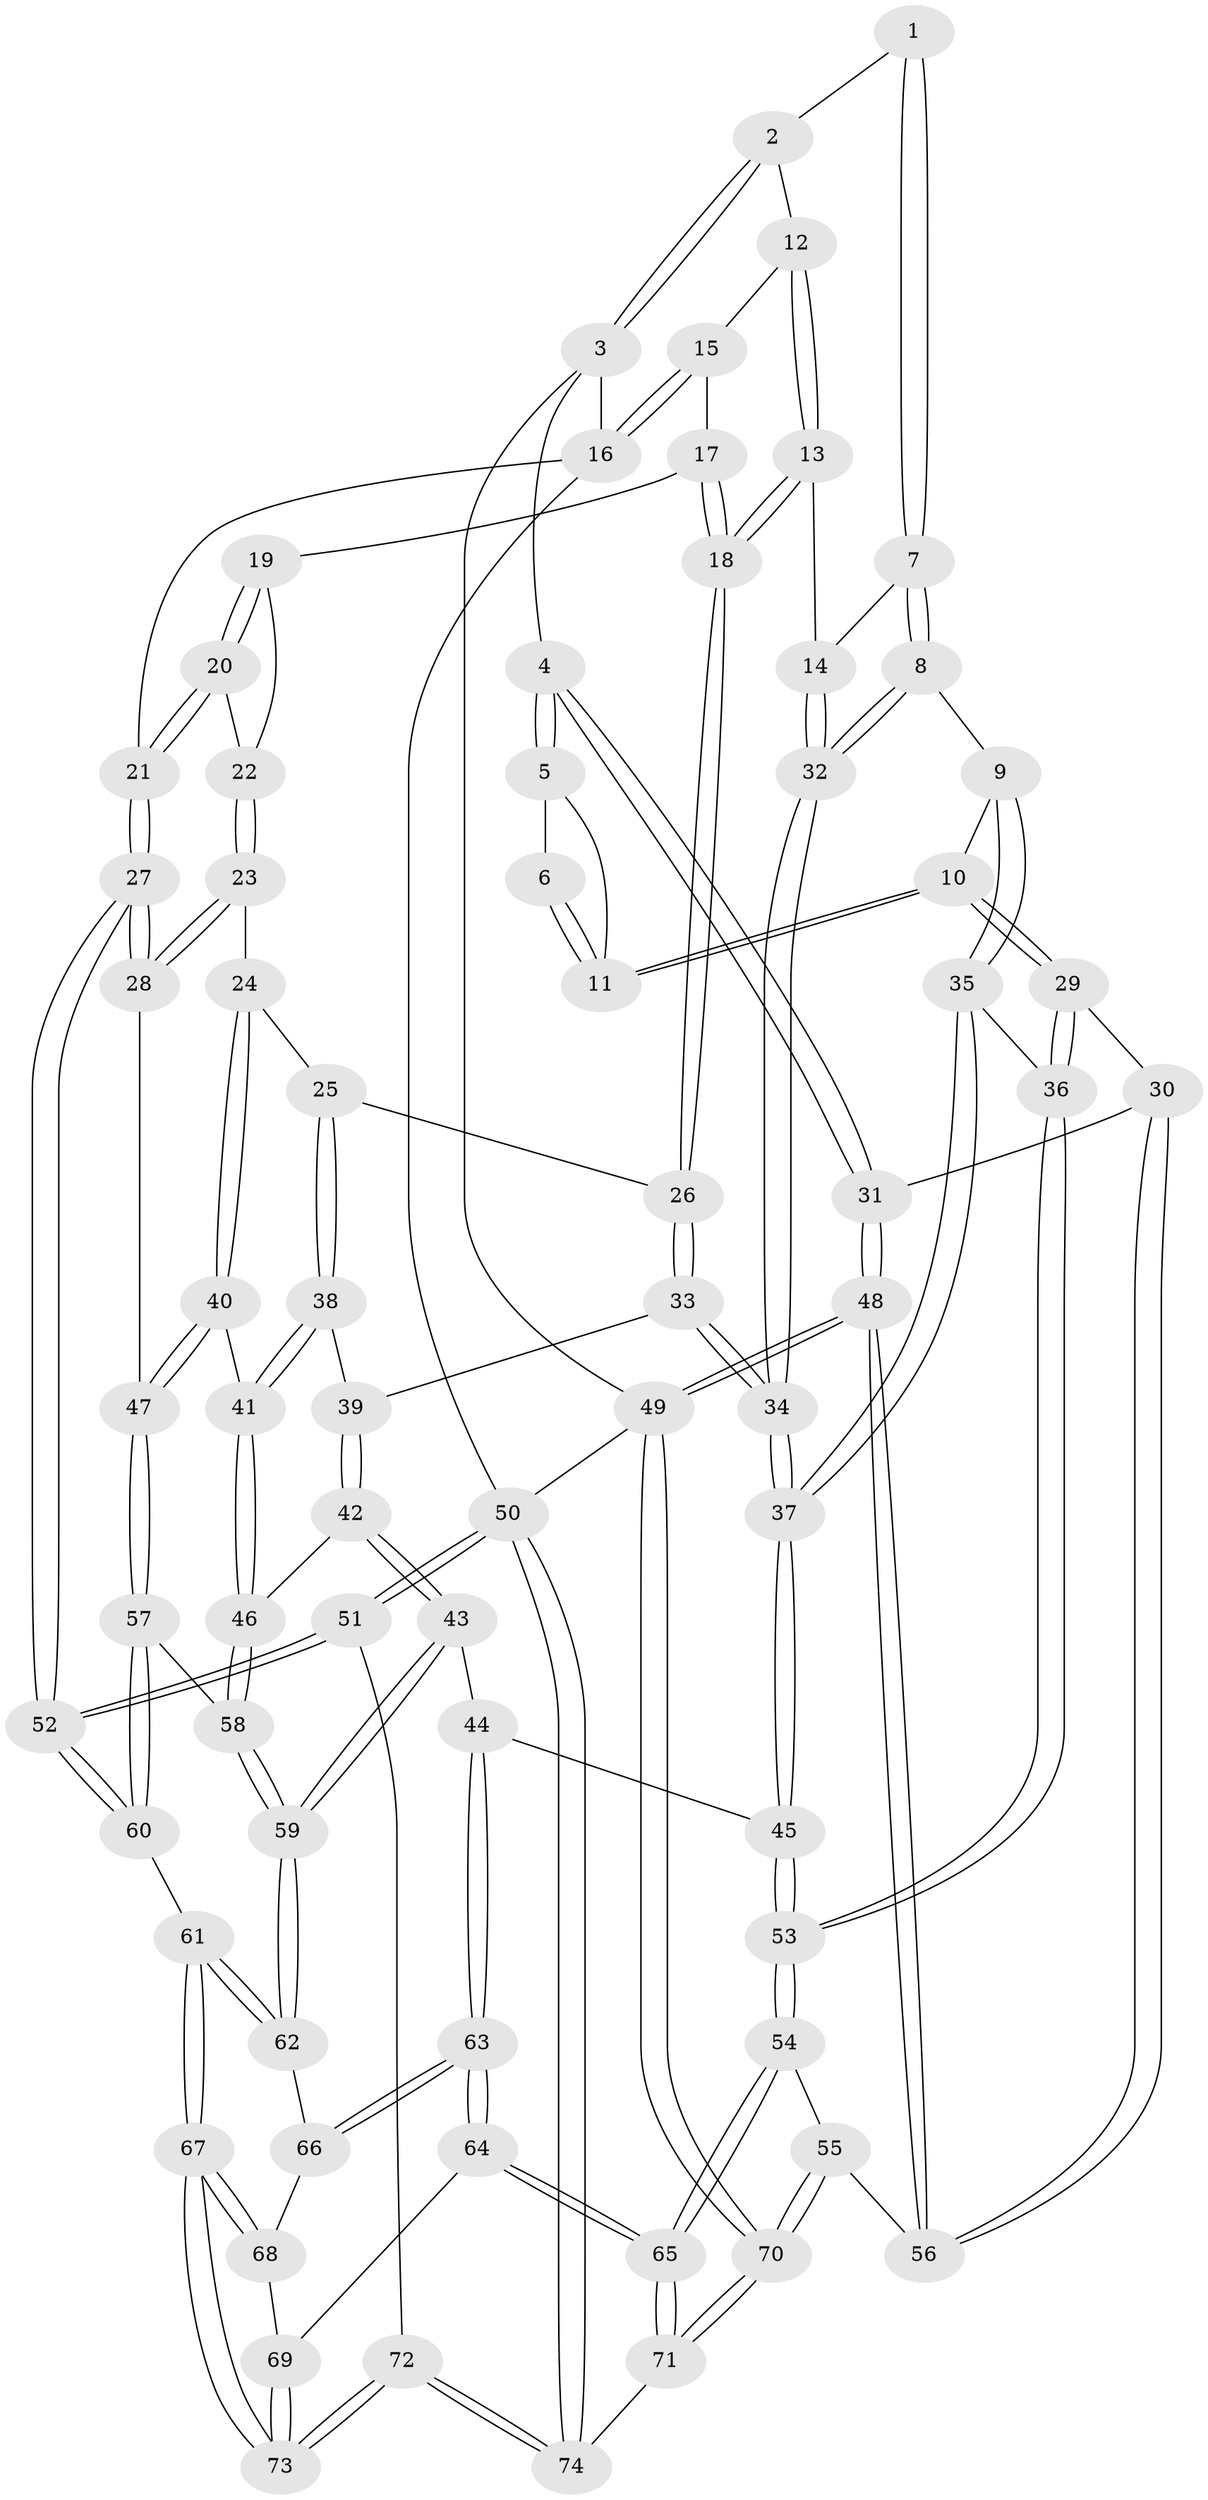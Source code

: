// coarse degree distribution, {3: 0.3181818181818182, 5: 0.13636363636363635, 2: 0.045454545454545456, 6: 0.045454545454545456, 7: 0.09090909090909091, 4: 0.2727272727272727, 8: 0.09090909090909091}
// Generated by graph-tools (version 1.1) at 2025/21/03/04/25 18:21:20]
// undirected, 74 vertices, 182 edges
graph export_dot {
graph [start="1"]
  node [color=gray90,style=filled];
  1 [pos="+0.24562046128892204+0.00789583655621122"];
  2 [pos="+0.29037727989044426+0"];
  3 [pos="+0+0"];
  4 [pos="+0+0"];
  5 [pos="+1.4310139841819565e-05+0"];
  6 [pos="+0.18262288087588097+0.033747260020558174"];
  7 [pos="+0.2500464841478434+0.02995525624241265"];
  8 [pos="+0.24340217061694583+0.1696921488600082"];
  9 [pos="+0.2010452734517173+0.17283303746534096"];
  10 [pos="+0.1525205934099751+0.16795446217961593"];
  11 [pos="+0.1357611297153816+0.137358344764577"];
  12 [pos="+0.5256859450553418+0"];
  13 [pos="+0.5043970374603027+0.06424718978915596"];
  14 [pos="+0.4759712788598911+0.1033498255632082"];
  15 [pos="+0.7682449193540474+0"];
  16 [pos="+1+0"];
  17 [pos="+0.7948137583900392+0.07258017374698426"];
  18 [pos="+0.6880240832382725+0.18029593746233996"];
  19 [pos="+0.8001890022435586+0.07682096079223924"];
  20 [pos="+1+0.06884179404614961"];
  21 [pos="+1+0.01665131255747645"];
  22 [pos="+0.8481372291695561+0.13491044910355493"];
  23 [pos="+0.8956523881459384+0.27430804786206153"];
  24 [pos="+0.8311179802772403+0.27190472704900454"];
  25 [pos="+0.7333491108342668+0.25752459949957585"];
  26 [pos="+0.7026710469457766+0.23061895626925374"];
  27 [pos="+1+0.26382813446295633"];
  28 [pos="+0.924799312888563+0.28915822173637074"];
  29 [pos="+0.01366704525965411+0.29408525975773264"];
  30 [pos="+0.004907886486823434+0.2943755804252941"];
  31 [pos="+0+0.2695880424288553"];
  32 [pos="+0.3959056412279577+0.23848959621328425"];
  33 [pos="+0.5856791421408647+0.30969960180755324"];
  34 [pos="+0.40619776419416137+0.31366948062662875"];
  35 [pos="+0.18339842320698257+0.31815220386068027"];
  36 [pos="+0.09524018441344592+0.35259134755770716"];
  37 [pos="+0.39710008834278326+0.34908895742541324"];
  38 [pos="+0.7191952321557469+0.3250660599383692"];
  39 [pos="+0.6240236321456774+0.35704887753172976"];
  40 [pos="+0.7637238332553993+0.3957497366561485"];
  41 [pos="+0.7178825716632146+0.39114656512716395"];
  42 [pos="+0.6344295508582993+0.3816272314596128"];
  43 [pos="+0.5567337227952502+0.4386239842273004"];
  44 [pos="+0.4125950404584988+0.4167927766947703"];
  45 [pos="+0.3940773121127117+0.38921884973587084"];
  46 [pos="+0.6916599871134458+0.42355549013011573"];
  47 [pos="+0.8532792835204844+0.43278343022586324"];
  48 [pos="+0+0.5600308191701141"];
  49 [pos="+0+1"];
  50 [pos="+1+1"];
  51 [pos="+1+0.7285816274829944"];
  52 [pos="+1+0.7232793918944559"];
  53 [pos="+0.18623576130060077+0.5020922814701649"];
  54 [pos="+0.16789105390988404+0.5397896744611144"];
  55 [pos="+0.05686089765550639+0.539938192767592"];
  56 [pos="+0.03852269061009068+0.5363667964249464"];
  57 [pos="+0.8532738519395199+0.4329035075053222"];
  58 [pos="+0.689209246575152+0.44598112947624236"];
  59 [pos="+0.6792806722317707+0.5020406566693937"];
  60 [pos="+0.8547375119121781+0.566182372200028"];
  61 [pos="+0.8428734717493376+0.5691806611074531"];
  62 [pos="+0.6797601068113216+0.503669553006299"];
  63 [pos="+0.45817600378012896+0.5814326046243422"];
  64 [pos="+0.4544254779222669+0.6070774696428719"];
  65 [pos="+0.24422142240282455+0.8607065938871655"];
  66 [pos="+0.6435003475254651+0.5467313020229845"];
  67 [pos="+0.6814273534833066+0.7624926396596071"];
  68 [pos="+0.6451883127396737+0.5653423779072928"];
  69 [pos="+0.5559332471033767+0.6759552474337389"];
  70 [pos="+0+1"];
  71 [pos="+0.22435299761512303+0.9506247429422666"];
  72 [pos="+0.6777045764890421+0.7862891078000194"];
  73 [pos="+0.6768234774533823+0.7735902453245961"];
  74 [pos="+0.6324769158731526+0.9581112003382736"];
  1 -- 2;
  1 -- 7;
  1 -- 7;
  2 -- 3;
  2 -- 3;
  2 -- 12;
  3 -- 4;
  3 -- 16;
  3 -- 49;
  4 -- 5;
  4 -- 5;
  4 -- 31;
  4 -- 31;
  5 -- 6;
  5 -- 11;
  6 -- 11;
  6 -- 11;
  7 -- 8;
  7 -- 8;
  7 -- 14;
  8 -- 9;
  8 -- 32;
  8 -- 32;
  9 -- 10;
  9 -- 35;
  9 -- 35;
  10 -- 11;
  10 -- 11;
  10 -- 29;
  10 -- 29;
  12 -- 13;
  12 -- 13;
  12 -- 15;
  13 -- 14;
  13 -- 18;
  13 -- 18;
  14 -- 32;
  14 -- 32;
  15 -- 16;
  15 -- 16;
  15 -- 17;
  16 -- 21;
  16 -- 50;
  17 -- 18;
  17 -- 18;
  17 -- 19;
  18 -- 26;
  18 -- 26;
  19 -- 20;
  19 -- 20;
  19 -- 22;
  20 -- 21;
  20 -- 21;
  20 -- 22;
  21 -- 27;
  21 -- 27;
  22 -- 23;
  22 -- 23;
  23 -- 24;
  23 -- 28;
  23 -- 28;
  24 -- 25;
  24 -- 40;
  24 -- 40;
  25 -- 26;
  25 -- 38;
  25 -- 38;
  26 -- 33;
  26 -- 33;
  27 -- 28;
  27 -- 28;
  27 -- 52;
  27 -- 52;
  28 -- 47;
  29 -- 30;
  29 -- 36;
  29 -- 36;
  30 -- 31;
  30 -- 56;
  30 -- 56;
  31 -- 48;
  31 -- 48;
  32 -- 34;
  32 -- 34;
  33 -- 34;
  33 -- 34;
  33 -- 39;
  34 -- 37;
  34 -- 37;
  35 -- 36;
  35 -- 37;
  35 -- 37;
  36 -- 53;
  36 -- 53;
  37 -- 45;
  37 -- 45;
  38 -- 39;
  38 -- 41;
  38 -- 41;
  39 -- 42;
  39 -- 42;
  40 -- 41;
  40 -- 47;
  40 -- 47;
  41 -- 46;
  41 -- 46;
  42 -- 43;
  42 -- 43;
  42 -- 46;
  43 -- 44;
  43 -- 59;
  43 -- 59;
  44 -- 45;
  44 -- 63;
  44 -- 63;
  45 -- 53;
  45 -- 53;
  46 -- 58;
  46 -- 58;
  47 -- 57;
  47 -- 57;
  48 -- 49;
  48 -- 49;
  48 -- 56;
  48 -- 56;
  49 -- 70;
  49 -- 70;
  49 -- 50;
  50 -- 51;
  50 -- 51;
  50 -- 74;
  50 -- 74;
  51 -- 52;
  51 -- 52;
  51 -- 72;
  52 -- 60;
  52 -- 60;
  53 -- 54;
  53 -- 54;
  54 -- 55;
  54 -- 65;
  54 -- 65;
  55 -- 56;
  55 -- 70;
  55 -- 70;
  57 -- 58;
  57 -- 60;
  57 -- 60;
  58 -- 59;
  58 -- 59;
  59 -- 62;
  59 -- 62;
  60 -- 61;
  61 -- 62;
  61 -- 62;
  61 -- 67;
  61 -- 67;
  62 -- 66;
  63 -- 64;
  63 -- 64;
  63 -- 66;
  63 -- 66;
  64 -- 65;
  64 -- 65;
  64 -- 69;
  65 -- 71;
  65 -- 71;
  66 -- 68;
  67 -- 68;
  67 -- 68;
  67 -- 73;
  67 -- 73;
  68 -- 69;
  69 -- 73;
  69 -- 73;
  70 -- 71;
  70 -- 71;
  71 -- 74;
  72 -- 73;
  72 -- 73;
  72 -- 74;
  72 -- 74;
}
